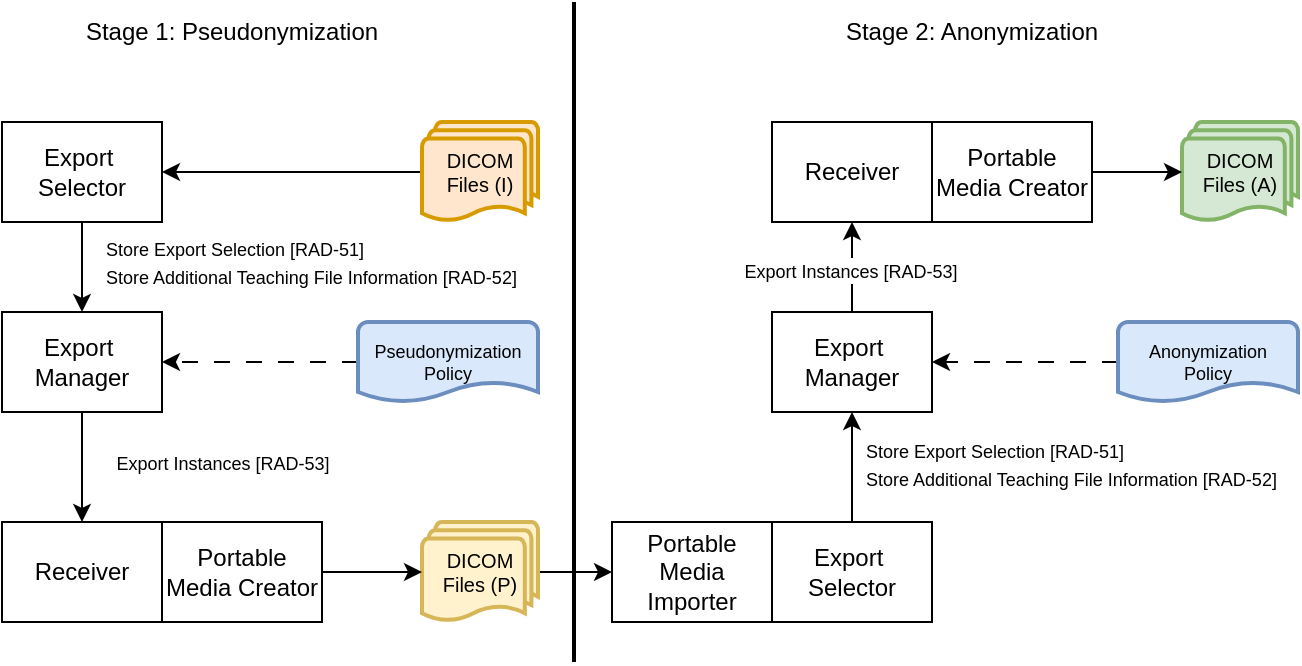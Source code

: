 <mxfile version="28.1.2">
  <diagram name="Page-1" id="DmNn3R1rQyoYinCKob3h">
    <mxGraphModel dx="815" dy="439" grid="1" gridSize="10" guides="1" tooltips="1" connect="1" arrows="1" fold="1" page="1" pageScale="1" pageWidth="850" pageHeight="1100" math="0" shadow="0">
      <root>
        <mxCell id="0" />
        <mxCell id="1" parent="0" />
        <mxCell id="d5JXJLdV3Z-HjTpF7kOQ-12" style="edgeStyle=orthogonalEdgeStyle;rounded=0;orthogonalLoop=1;jettySize=auto;html=1;entryX=0.5;entryY=0;entryDx=0;entryDy=0;" edge="1" parent="1" source="d5JXJLdV3Z-HjTpF7kOQ-1" target="d5JXJLdV3Z-HjTpF7kOQ-2">
          <mxGeometry relative="1" as="geometry" />
        </mxCell>
        <mxCell id="d5JXJLdV3Z-HjTpF7kOQ-13" value="&lt;font style=&quot;font-size: 9px;&quot;&gt;Store Export Selection [RAD-51]&lt;/font&gt;&lt;div&gt;&lt;font style=&quot;font-size: 9px;&quot;&gt;Store Additional Teaching File Information [RAD-52]&lt;/font&gt;&lt;/div&gt;" style="edgeLabel;html=1;align=left;verticalAlign=middle;resizable=0;points=[];" vertex="1" connectable="0" parent="d5JXJLdV3Z-HjTpF7kOQ-12">
          <mxGeometry x="-0.279" y="-1" relative="1" as="geometry">
            <mxPoint x="11" y="4" as="offset" />
          </mxGeometry>
        </mxCell>
        <mxCell id="d5JXJLdV3Z-HjTpF7kOQ-1" value="Export&amp;nbsp;&lt;div&gt;Selector&lt;/div&gt;" style="rounded=0;whiteSpace=wrap;html=1;" vertex="1" parent="1">
          <mxGeometry x="80" y="170" width="80" height="50" as="geometry" />
        </mxCell>
        <mxCell id="d5JXJLdV3Z-HjTpF7kOQ-10" style="edgeStyle=orthogonalEdgeStyle;rounded=0;orthogonalLoop=1;jettySize=auto;html=1;" edge="1" parent="1" source="d5JXJLdV3Z-HjTpF7kOQ-2" target="d5JXJLdV3Z-HjTpF7kOQ-5">
          <mxGeometry relative="1" as="geometry" />
        </mxCell>
        <mxCell id="d5JXJLdV3Z-HjTpF7kOQ-11" value="&lt;font style=&quot;font-size: 9px;&quot;&gt;Export Instances [RAD-53]&lt;/font&gt;" style="edgeLabel;html=1;align=center;verticalAlign=middle;resizable=0;points=[];" vertex="1" connectable="0" parent="d5JXJLdV3Z-HjTpF7kOQ-10">
          <mxGeometry x="-0.324" y="2" relative="1" as="geometry">
            <mxPoint x="68" y="6" as="offset" />
          </mxGeometry>
        </mxCell>
        <mxCell id="d5JXJLdV3Z-HjTpF7kOQ-2" value="Export&amp;nbsp;&lt;div&gt;Manager&lt;/div&gt;" style="rounded=0;whiteSpace=wrap;html=1;" vertex="1" parent="1">
          <mxGeometry x="80" y="265" width="80" height="50" as="geometry" />
        </mxCell>
        <mxCell id="d5JXJLdV3Z-HjTpF7kOQ-5" value="Receiver" style="rounded=0;whiteSpace=wrap;html=1;" vertex="1" parent="1">
          <mxGeometry x="80" y="370" width="80" height="50" as="geometry" />
        </mxCell>
        <mxCell id="d5JXJLdV3Z-HjTpF7kOQ-15" value="Portable Media Creator" style="rounded=0;whiteSpace=wrap;html=1;" vertex="1" parent="1">
          <mxGeometry x="160" y="370" width="80" height="50" as="geometry" />
        </mxCell>
        <mxCell id="d5JXJLdV3Z-HjTpF7kOQ-16" value="Portable Media Importer" style="rounded=0;whiteSpace=wrap;html=1;" vertex="1" parent="1">
          <mxGeometry x="385" y="370" width="80" height="50" as="geometry" />
        </mxCell>
        <mxCell id="d5JXJLdV3Z-HjTpF7kOQ-19" style="edgeStyle=orthogonalEdgeStyle;rounded=0;orthogonalLoop=1;jettySize=auto;html=1;" edge="1" parent="1" source="d5JXJLdV3Z-HjTpF7kOQ-17" target="d5JXJLdV3Z-HjTpF7kOQ-18">
          <mxGeometry relative="1" as="geometry" />
        </mxCell>
        <mxCell id="d5JXJLdV3Z-HjTpF7kOQ-20" value="&lt;font style=&quot;font-size: 9px;&quot;&gt;Store Export Selection [RAD-51]&lt;/font&gt;&lt;div style=&quot;&quot;&gt;&lt;font style=&quot;font-size: 9px;&quot;&gt;Store Additional Teaching File Information [RAD-52]&lt;/font&gt;&lt;/div&gt;" style="edgeLabel;html=1;align=left;verticalAlign=middle;resizable=0;points=[];" vertex="1" connectable="0" parent="d5JXJLdV3Z-HjTpF7kOQ-19">
          <mxGeometry x="0.075" y="1" relative="1" as="geometry">
            <mxPoint x="6" as="offset" />
          </mxGeometry>
        </mxCell>
        <mxCell id="d5JXJLdV3Z-HjTpF7kOQ-17" value="Export&amp;nbsp;&lt;div&gt;Selector&lt;/div&gt;" style="rounded=0;whiteSpace=wrap;html=1;" vertex="1" parent="1">
          <mxGeometry x="465" y="370" width="80" height="50" as="geometry" />
        </mxCell>
        <mxCell id="d5JXJLdV3Z-HjTpF7kOQ-22" style="edgeStyle=orthogonalEdgeStyle;rounded=0;orthogonalLoop=1;jettySize=auto;html=1;" edge="1" parent="1" source="d5JXJLdV3Z-HjTpF7kOQ-18" target="d5JXJLdV3Z-HjTpF7kOQ-21">
          <mxGeometry relative="1" as="geometry" />
        </mxCell>
        <mxCell id="d5JXJLdV3Z-HjTpF7kOQ-24" value="&lt;span style=&quot;font-size: 9px;&quot;&gt;Export Instances [RAD-53]&lt;/span&gt;" style="edgeLabel;html=1;align=center;verticalAlign=middle;resizable=0;points=[];" vertex="1" connectable="0" parent="d5JXJLdV3Z-HjTpF7kOQ-22">
          <mxGeometry x="-0.06" y="1" relative="1" as="geometry">
            <mxPoint as="offset" />
          </mxGeometry>
        </mxCell>
        <mxCell id="d5JXJLdV3Z-HjTpF7kOQ-18" value="Export&amp;nbsp;&lt;div&gt;Manager&lt;/div&gt;" style="rounded=0;whiteSpace=wrap;html=1;" vertex="1" parent="1">
          <mxGeometry x="465" y="265" width="80" height="50" as="geometry" />
        </mxCell>
        <mxCell id="d5JXJLdV3Z-HjTpF7kOQ-21" value="Receiver" style="rounded=0;whiteSpace=wrap;html=1;" vertex="1" parent="1">
          <mxGeometry x="465" y="170" width="80" height="50" as="geometry" />
        </mxCell>
        <mxCell id="d5JXJLdV3Z-HjTpF7kOQ-23" value="Portable Media Creator" style="rounded=0;whiteSpace=wrap;html=1;" vertex="1" parent="1">
          <mxGeometry x="545" y="170" width="80" height="50" as="geometry" />
        </mxCell>
        <mxCell id="d5JXJLdV3Z-HjTpF7kOQ-27" style="edgeStyle=orthogonalEdgeStyle;rounded=0;orthogonalLoop=1;jettySize=auto;html=1;entryX=0;entryY=0.5;entryDx=0;entryDy=0;" edge="1" parent="1" source="d5JXJLdV3Z-HjTpF7kOQ-25" target="d5JXJLdV3Z-HjTpF7kOQ-16">
          <mxGeometry relative="1" as="geometry" />
        </mxCell>
        <mxCell id="d5JXJLdV3Z-HjTpF7kOQ-25" value="DICOM Files (P)" style="strokeWidth=2;html=1;shape=mxgraph.flowchart.multi-document;whiteSpace=wrap;fontSize=10;fillColor=#fff2cc;strokeColor=#d6b656;" vertex="1" parent="1">
          <mxGeometry x="290" y="370" width="58" height="50" as="geometry" />
        </mxCell>
        <mxCell id="d5JXJLdV3Z-HjTpF7kOQ-28" style="edgeStyle=orthogonalEdgeStyle;rounded=0;orthogonalLoop=1;jettySize=auto;html=1;entryX=0;entryY=0.5;entryDx=0;entryDy=0;entryPerimeter=0;" edge="1" parent="1" source="d5JXJLdV3Z-HjTpF7kOQ-15" target="d5JXJLdV3Z-HjTpF7kOQ-25">
          <mxGeometry relative="1" as="geometry" />
        </mxCell>
        <mxCell id="d5JXJLdV3Z-HjTpF7kOQ-29" value="DICOM Files (A)" style="strokeWidth=2;html=1;shape=mxgraph.flowchart.multi-document;whiteSpace=wrap;fontSize=10;fillColor=#d5e8d4;strokeColor=#82b366;" vertex="1" parent="1">
          <mxGeometry x="670" y="170" width="58" height="50" as="geometry" />
        </mxCell>
        <mxCell id="d5JXJLdV3Z-HjTpF7kOQ-30" style="edgeStyle=orthogonalEdgeStyle;rounded=0;orthogonalLoop=1;jettySize=auto;html=1;entryX=0;entryY=0.5;entryDx=0;entryDy=0;entryPerimeter=0;" edge="1" parent="1" source="d5JXJLdV3Z-HjTpF7kOQ-23" target="d5JXJLdV3Z-HjTpF7kOQ-29">
          <mxGeometry relative="1" as="geometry" />
        </mxCell>
        <mxCell id="d5JXJLdV3Z-HjTpF7kOQ-32" style="edgeStyle=orthogonalEdgeStyle;rounded=0;orthogonalLoop=1;jettySize=auto;html=1;entryX=1;entryY=0.5;entryDx=0;entryDy=0;" edge="1" parent="1" source="d5JXJLdV3Z-HjTpF7kOQ-31" target="d5JXJLdV3Z-HjTpF7kOQ-1">
          <mxGeometry relative="1" as="geometry" />
        </mxCell>
        <mxCell id="d5JXJLdV3Z-HjTpF7kOQ-31" value="DICOM Files (I)" style="strokeWidth=2;html=1;shape=mxgraph.flowchart.multi-document;whiteSpace=wrap;fontSize=10;fillColor=#ffe6cc;strokeColor=#d79b00;" vertex="1" parent="1">
          <mxGeometry x="290" y="170" width="58" height="50" as="geometry" />
        </mxCell>
        <mxCell id="d5JXJLdV3Z-HjTpF7kOQ-33" value="" style="line;strokeWidth=2;direction=south;html=1;" vertex="1" parent="1">
          <mxGeometry x="361" y="110" width="10" height="330" as="geometry" />
        </mxCell>
        <mxCell id="d5JXJLdV3Z-HjTpF7kOQ-34" value="Stage 1: Pseudonymization" style="text;strokeColor=none;align=center;fillColor=none;html=1;verticalAlign=middle;whiteSpace=wrap;rounded=0;" vertex="1" parent="1">
          <mxGeometry x="90" y="110" width="210" height="30" as="geometry" />
        </mxCell>
        <mxCell id="d5JXJLdV3Z-HjTpF7kOQ-35" value="Stage 2: Anonymization" style="text;strokeColor=none;align=center;fillColor=none;html=1;verticalAlign=middle;whiteSpace=wrap;rounded=0;" vertex="1" parent="1">
          <mxGeometry x="460" y="110" width="210" height="30" as="geometry" />
        </mxCell>
        <mxCell id="d5JXJLdV3Z-HjTpF7kOQ-37" style="edgeStyle=orthogonalEdgeStyle;rounded=0;orthogonalLoop=1;jettySize=auto;html=1;dashed=1;dashPattern=8 8;" edge="1" parent="1" source="d5JXJLdV3Z-HjTpF7kOQ-36" target="d5JXJLdV3Z-HjTpF7kOQ-2">
          <mxGeometry relative="1" as="geometry" />
        </mxCell>
        <mxCell id="d5JXJLdV3Z-HjTpF7kOQ-36" value="Pseudonymization Policy" style="strokeWidth=2;html=1;shape=mxgraph.flowchart.document2;whiteSpace=wrap;size=0.25;fontSize=9;fillColor=#dae8fc;strokeColor=#6c8ebf;" vertex="1" parent="1">
          <mxGeometry x="258" y="270" width="90" height="40" as="geometry" />
        </mxCell>
        <mxCell id="d5JXJLdV3Z-HjTpF7kOQ-39" style="edgeStyle=orthogonalEdgeStyle;rounded=0;orthogonalLoop=1;jettySize=auto;html=1;entryX=1;entryY=0.5;entryDx=0;entryDy=0;dashed=1;dashPattern=8 8;" edge="1" parent="1" source="d5JXJLdV3Z-HjTpF7kOQ-38" target="d5JXJLdV3Z-HjTpF7kOQ-18">
          <mxGeometry relative="1" as="geometry" />
        </mxCell>
        <mxCell id="d5JXJLdV3Z-HjTpF7kOQ-38" value="Anonymization&lt;div&gt;Policy&lt;/div&gt;" style="strokeWidth=2;html=1;shape=mxgraph.flowchart.document2;whiteSpace=wrap;size=0.25;fontSize=9;fillColor=#dae8fc;strokeColor=#6c8ebf;" vertex="1" parent="1">
          <mxGeometry x="638" y="270" width="90" height="40" as="geometry" />
        </mxCell>
      </root>
    </mxGraphModel>
  </diagram>
</mxfile>
